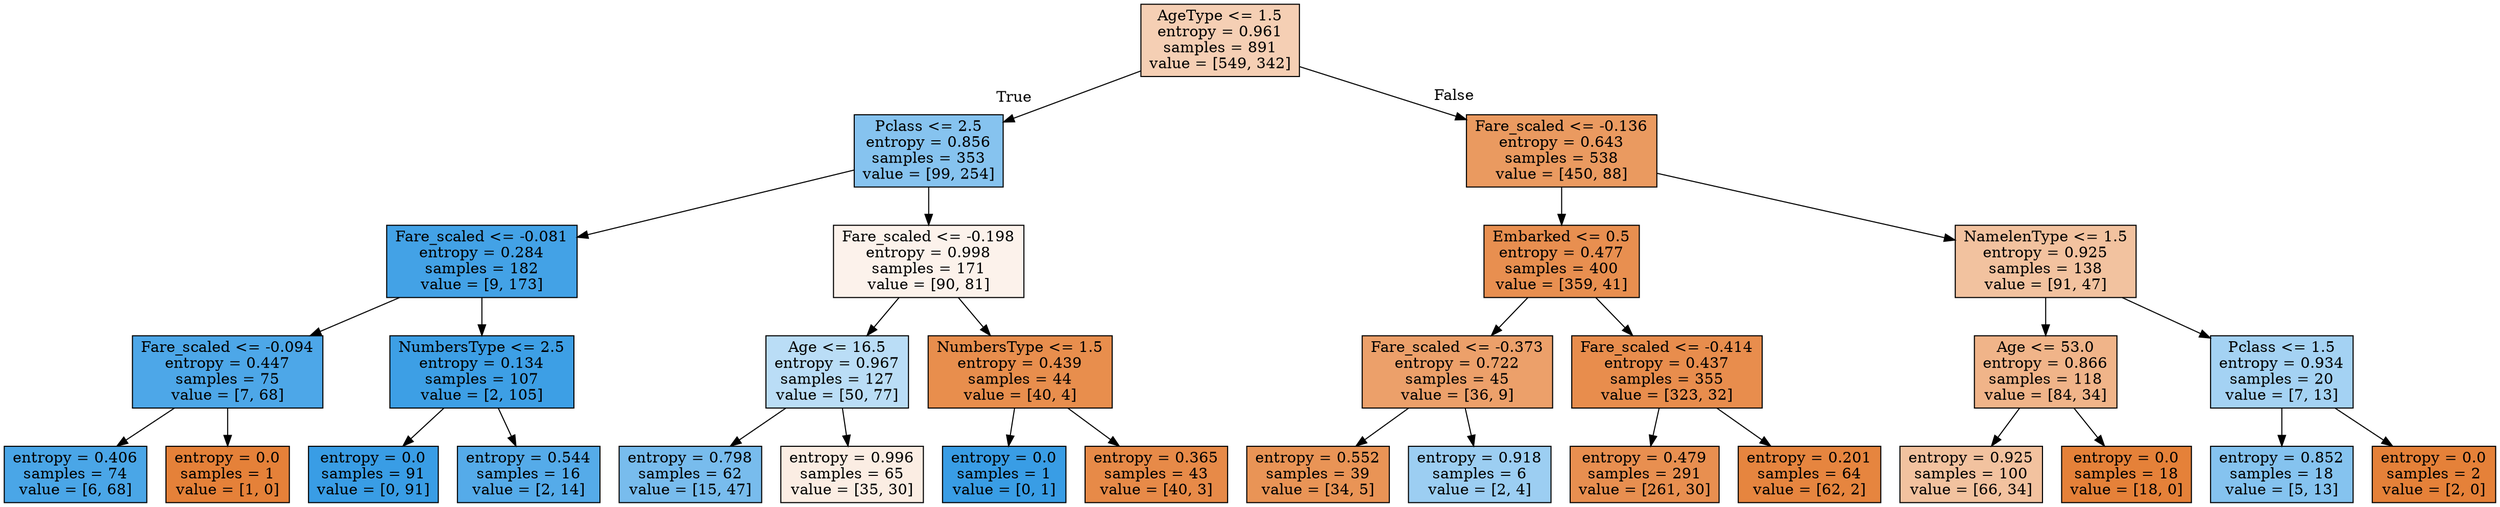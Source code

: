 digraph Tree {
node [shape=box, style="filled", color="black"] ;
0 [label="AgeType <= 1.5\nentropy = 0.961\nsamples = 891\nvalue = [549, 342]", fillcolor="#f5cfb4"] ;
1 [label="Pclass <= 2.5\nentropy = 0.856\nsamples = 353\nvalue = [99, 254]", fillcolor="#86c3ef"] ;
0 -> 1 [labeldistance=2.5, labelangle=45, headlabel="True"] ;
2 [label="Fare_scaled <= -0.081\nentropy = 0.284\nsamples = 182\nvalue = [9, 173]", fillcolor="#43a2e6"] ;
1 -> 2 ;
3 [label="Fare_scaled <= -0.094\nentropy = 0.447\nsamples = 75\nvalue = [7, 68]", fillcolor="#4da7e8"] ;
2 -> 3 ;
4 [label="entropy = 0.406\nsamples = 74\nvalue = [6, 68]", fillcolor="#4aa6e7"] ;
3 -> 4 ;
5 [label="entropy = 0.0\nsamples = 1\nvalue = [1, 0]", fillcolor="#e58139"] ;
3 -> 5 ;
6 [label="NumbersType <= 2.5\nentropy = 0.134\nsamples = 107\nvalue = [2, 105]", fillcolor="#3d9fe5"] ;
2 -> 6 ;
7 [label="entropy = 0.0\nsamples = 91\nvalue = [0, 91]", fillcolor="#399de5"] ;
6 -> 7 ;
8 [label="entropy = 0.544\nsamples = 16\nvalue = [2, 14]", fillcolor="#55abe9"] ;
6 -> 8 ;
9 [label="Fare_scaled <= -0.198\nentropy = 0.998\nsamples = 171\nvalue = [90, 81]", fillcolor="#fcf2eb"] ;
1 -> 9 ;
10 [label="Age <= 16.5\nentropy = 0.967\nsamples = 127\nvalue = [50, 77]", fillcolor="#baddf6"] ;
9 -> 10 ;
11 [label="entropy = 0.798\nsamples = 62\nvalue = [15, 47]", fillcolor="#78bced"] ;
10 -> 11 ;
12 [label="entropy = 0.996\nsamples = 65\nvalue = [35, 30]", fillcolor="#fbede3"] ;
10 -> 12 ;
13 [label="NumbersType <= 1.5\nentropy = 0.439\nsamples = 44\nvalue = [40, 4]", fillcolor="#e88e4d"] ;
9 -> 13 ;
14 [label="entropy = 0.0\nsamples = 1\nvalue = [0, 1]", fillcolor="#399de5"] ;
13 -> 14 ;
15 [label="entropy = 0.365\nsamples = 43\nvalue = [40, 3]", fillcolor="#e78a48"] ;
13 -> 15 ;
16 [label="Fare_scaled <= -0.136\nentropy = 0.643\nsamples = 538\nvalue = [450, 88]", fillcolor="#ea9a60"] ;
0 -> 16 [labeldistance=2.5, labelangle=-45, headlabel="False"] ;
17 [label="Embarked <= 0.5\nentropy = 0.477\nsamples = 400\nvalue = [359, 41]", fillcolor="#e88f50"] ;
16 -> 17 ;
18 [label="Fare_scaled <= -0.373\nentropy = 0.722\nsamples = 45\nvalue = [36, 9]", fillcolor="#eca06a"] ;
17 -> 18 ;
19 [label="entropy = 0.552\nsamples = 39\nvalue = [34, 5]", fillcolor="#e99456"] ;
18 -> 19 ;
20 [label="entropy = 0.918\nsamples = 6\nvalue = [2, 4]", fillcolor="#9ccef2"] ;
18 -> 20 ;
21 [label="Fare_scaled <= -0.414\nentropy = 0.437\nsamples = 355\nvalue = [323, 32]", fillcolor="#e88d4d"] ;
17 -> 21 ;
22 [label="entropy = 0.479\nsamples = 291\nvalue = [261, 30]", fillcolor="#e88f50"] ;
21 -> 22 ;
23 [label="entropy = 0.201\nsamples = 64\nvalue = [62, 2]", fillcolor="#e6853f"] ;
21 -> 23 ;
24 [label="NamelenType <= 1.5\nentropy = 0.925\nsamples = 138\nvalue = [91, 47]", fillcolor="#f2c29f"] ;
16 -> 24 ;
25 [label="Age <= 53.0\nentropy = 0.866\nsamples = 118\nvalue = [84, 34]", fillcolor="#f0b489"] ;
24 -> 25 ;
26 [label="entropy = 0.925\nsamples = 100\nvalue = [66, 34]", fillcolor="#f2c29f"] ;
25 -> 26 ;
27 [label="entropy = 0.0\nsamples = 18\nvalue = [18, 0]", fillcolor="#e58139"] ;
25 -> 27 ;
28 [label="Pclass <= 1.5\nentropy = 0.934\nsamples = 20\nvalue = [7, 13]", fillcolor="#a4d2f3"] ;
24 -> 28 ;
29 [label="entropy = 0.852\nsamples = 18\nvalue = [5, 13]", fillcolor="#85c3ef"] ;
28 -> 29 ;
30 [label="entropy = 0.0\nsamples = 2\nvalue = [2, 0]", fillcolor="#e58139"] ;
28 -> 30 ;
}